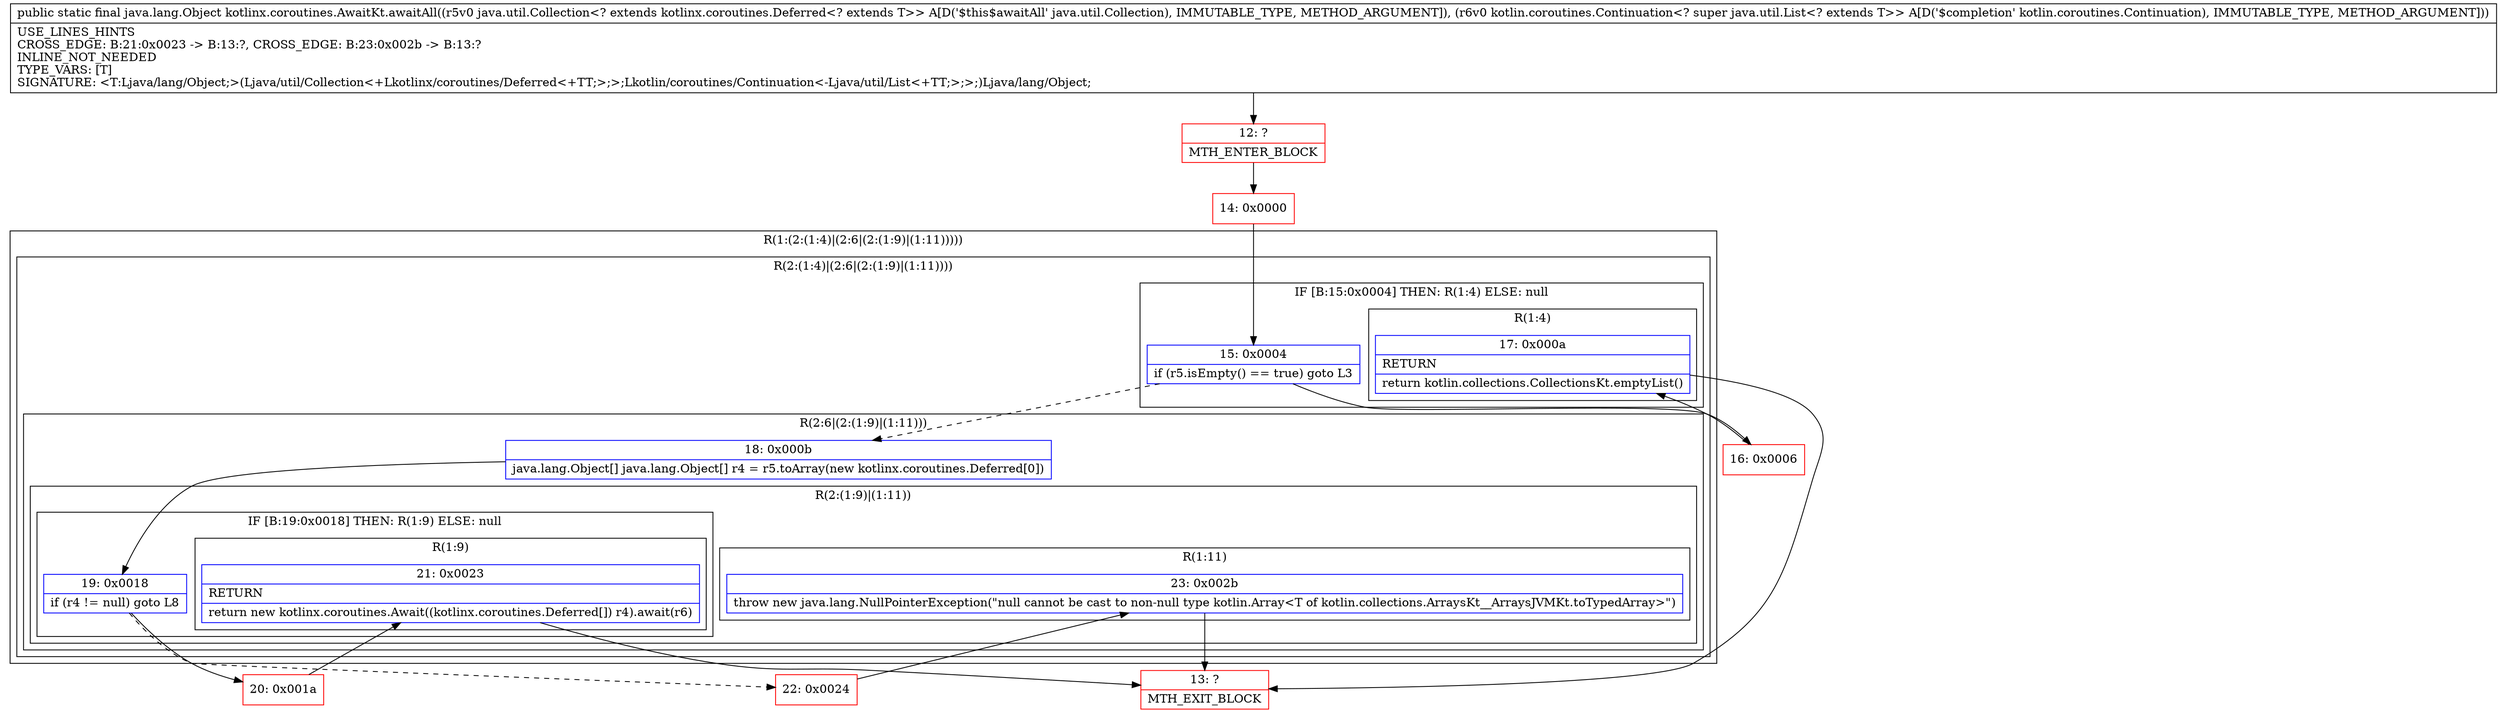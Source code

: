 digraph "CFG forkotlinx.coroutines.AwaitKt.awaitAll(Ljava\/util\/Collection;Lkotlin\/coroutines\/Continuation;)Ljava\/lang\/Object;" {
subgraph cluster_Region_1723499953 {
label = "R(1:(2:(1:4)|(2:6|(2:(1:9)|(1:11)))))";
node [shape=record,color=blue];
subgraph cluster_Region_1708826648 {
label = "R(2:(1:4)|(2:6|(2:(1:9)|(1:11))))";
node [shape=record,color=blue];
subgraph cluster_IfRegion_1211972457 {
label = "IF [B:15:0x0004] THEN: R(1:4) ELSE: null";
node [shape=record,color=blue];
Node_15 [shape=record,label="{15\:\ 0x0004|if (r5.isEmpty() == true) goto L3\l}"];
subgraph cluster_Region_1866942423 {
label = "R(1:4)";
node [shape=record,color=blue];
Node_17 [shape=record,label="{17\:\ 0x000a|RETURN\l|return kotlin.collections.CollectionsKt.emptyList()\l}"];
}
}
subgraph cluster_Region_1426100055 {
label = "R(2:6|(2:(1:9)|(1:11)))";
node [shape=record,color=blue];
Node_18 [shape=record,label="{18\:\ 0x000b|java.lang.Object[] java.lang.Object[] r4 = r5.toArray(new kotlinx.coroutines.Deferred[0])\l}"];
subgraph cluster_Region_1566752899 {
label = "R(2:(1:9)|(1:11))";
node [shape=record,color=blue];
subgraph cluster_IfRegion_309193681 {
label = "IF [B:19:0x0018] THEN: R(1:9) ELSE: null";
node [shape=record,color=blue];
Node_19 [shape=record,label="{19\:\ 0x0018|if (r4 != null) goto L8\l}"];
subgraph cluster_Region_713835529 {
label = "R(1:9)";
node [shape=record,color=blue];
Node_21 [shape=record,label="{21\:\ 0x0023|RETURN\l|return new kotlinx.coroutines.Await((kotlinx.coroutines.Deferred[]) r4).await(r6)\l}"];
}
}
subgraph cluster_Region_1837658455 {
label = "R(1:11)";
node [shape=record,color=blue];
Node_23 [shape=record,label="{23\:\ 0x002b|throw new java.lang.NullPointerException(\"null cannot be cast to non\-null type kotlin.Array\<T of kotlin.collections.ArraysKt__ArraysJVMKt.toTypedArray\>\")\l}"];
}
}
}
}
}
Node_12 [shape=record,color=red,label="{12\:\ ?|MTH_ENTER_BLOCK\l}"];
Node_14 [shape=record,color=red,label="{14\:\ 0x0000}"];
Node_16 [shape=record,color=red,label="{16\:\ 0x0006}"];
Node_13 [shape=record,color=red,label="{13\:\ ?|MTH_EXIT_BLOCK\l}"];
Node_20 [shape=record,color=red,label="{20\:\ 0x001a}"];
Node_22 [shape=record,color=red,label="{22\:\ 0x0024}"];
MethodNode[shape=record,label="{public static final java.lang.Object kotlinx.coroutines.AwaitKt.awaitAll((r5v0 java.util.Collection\<? extends kotlinx.coroutines.Deferred\<? extends T\>\> A[D('$this$awaitAll' java.util.Collection), IMMUTABLE_TYPE, METHOD_ARGUMENT]), (r6v0 kotlin.coroutines.Continuation\<? super java.util.List\<? extends T\>\> A[D('$completion' kotlin.coroutines.Continuation), IMMUTABLE_TYPE, METHOD_ARGUMENT]))  | USE_LINES_HINTS\lCROSS_EDGE: B:21:0x0023 \-\> B:13:?, CROSS_EDGE: B:23:0x002b \-\> B:13:?\lINLINE_NOT_NEEDED\lTYPE_VARS: [T]\lSIGNATURE: \<T:Ljava\/lang\/Object;\>(Ljava\/util\/Collection\<+Lkotlinx\/coroutines\/Deferred\<+TT;\>;\>;Lkotlin\/coroutines\/Continuation\<\-Ljava\/util\/List\<+TT;\>;\>;)Ljava\/lang\/Object;\l}"];
MethodNode -> Node_12;Node_15 -> Node_16;
Node_15 -> Node_18[style=dashed];
Node_17 -> Node_13;
Node_18 -> Node_19;
Node_19 -> Node_20;
Node_19 -> Node_22[style=dashed];
Node_21 -> Node_13;
Node_23 -> Node_13;
Node_12 -> Node_14;
Node_14 -> Node_15;
Node_16 -> Node_17;
Node_20 -> Node_21;
Node_22 -> Node_23;
}


